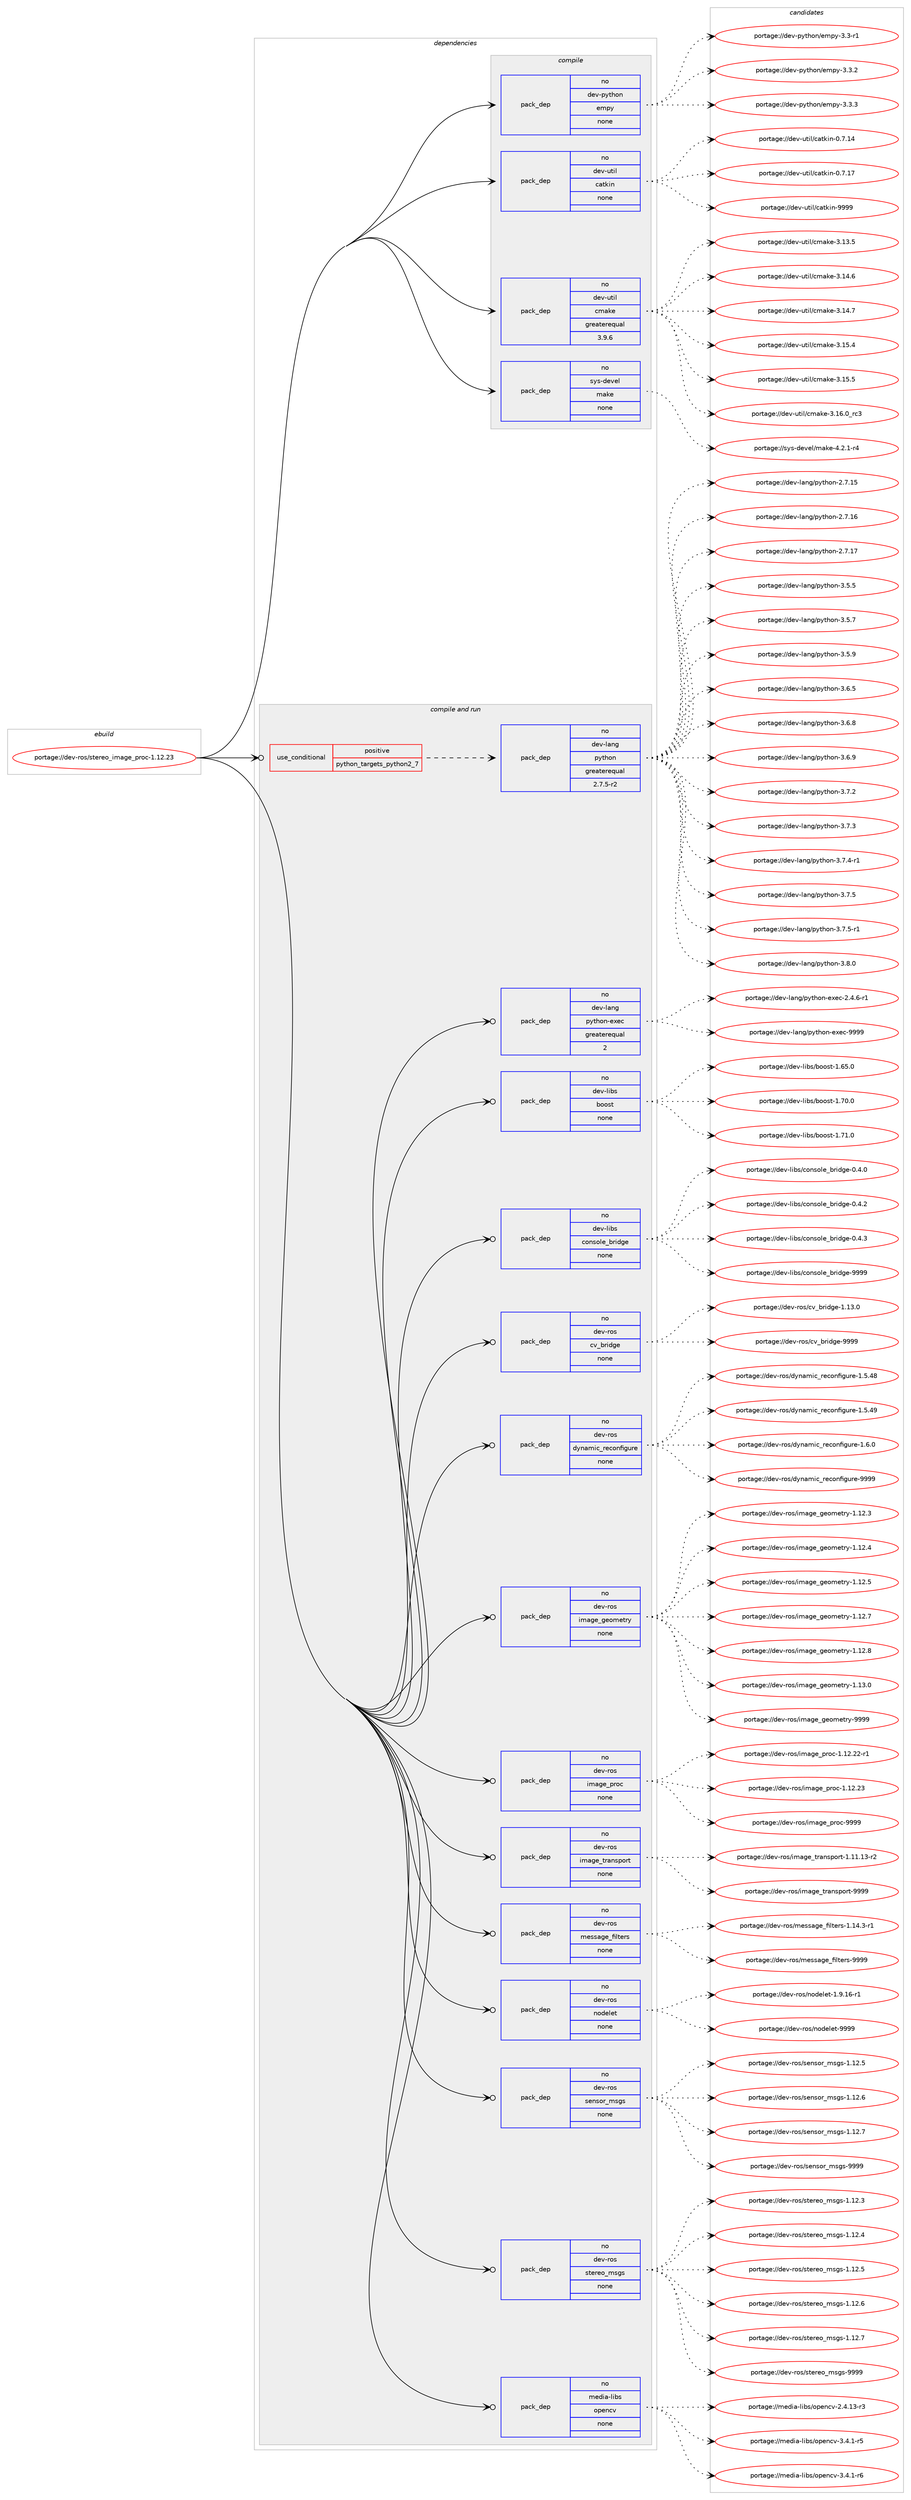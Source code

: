digraph prolog {

# *************
# Graph options
# *************

newrank=true;
concentrate=true;
compound=true;
graph [rankdir=LR,fontname=Helvetica,fontsize=10,ranksep=1.5];#, ranksep=2.5, nodesep=0.2];
edge  [arrowhead=vee];
node  [fontname=Helvetica,fontsize=10];

# **********
# The ebuild
# **********

subgraph cluster_leftcol {
color=gray;
rank=same;
label=<<i>ebuild</i>>;
id [label="portage://dev-ros/stereo_image_proc-1.12.23", color=red, width=4, href="../dev-ros/stereo_image_proc-1.12.23.svg"];
}

# ****************
# The dependencies
# ****************

subgraph cluster_midcol {
color=gray;
label=<<i>dependencies</i>>;
subgraph cluster_compile {
fillcolor="#eeeeee";
style=filled;
label=<<i>compile</i>>;
subgraph pack154412 {
dependency202673 [label=<<TABLE BORDER="0" CELLBORDER="1" CELLSPACING="0" CELLPADDING="4" WIDTH="220"><TR><TD ROWSPAN="6" CELLPADDING="30">pack_dep</TD></TR><TR><TD WIDTH="110">no</TD></TR><TR><TD>dev-python</TD></TR><TR><TD>empy</TD></TR><TR><TD>none</TD></TR><TR><TD></TD></TR></TABLE>>, shape=none, color=blue];
}
id:e -> dependency202673:w [weight=20,style="solid",arrowhead="vee"];
subgraph pack154413 {
dependency202674 [label=<<TABLE BORDER="0" CELLBORDER="1" CELLSPACING="0" CELLPADDING="4" WIDTH="220"><TR><TD ROWSPAN="6" CELLPADDING="30">pack_dep</TD></TR><TR><TD WIDTH="110">no</TD></TR><TR><TD>dev-util</TD></TR><TR><TD>catkin</TD></TR><TR><TD>none</TD></TR><TR><TD></TD></TR></TABLE>>, shape=none, color=blue];
}
id:e -> dependency202674:w [weight=20,style="solid",arrowhead="vee"];
subgraph pack154414 {
dependency202675 [label=<<TABLE BORDER="0" CELLBORDER="1" CELLSPACING="0" CELLPADDING="4" WIDTH="220"><TR><TD ROWSPAN="6" CELLPADDING="30">pack_dep</TD></TR><TR><TD WIDTH="110">no</TD></TR><TR><TD>dev-util</TD></TR><TR><TD>cmake</TD></TR><TR><TD>greaterequal</TD></TR><TR><TD>3.9.6</TD></TR></TABLE>>, shape=none, color=blue];
}
id:e -> dependency202675:w [weight=20,style="solid",arrowhead="vee"];
subgraph pack154415 {
dependency202676 [label=<<TABLE BORDER="0" CELLBORDER="1" CELLSPACING="0" CELLPADDING="4" WIDTH="220"><TR><TD ROWSPAN="6" CELLPADDING="30">pack_dep</TD></TR><TR><TD WIDTH="110">no</TD></TR><TR><TD>sys-devel</TD></TR><TR><TD>make</TD></TR><TR><TD>none</TD></TR><TR><TD></TD></TR></TABLE>>, shape=none, color=blue];
}
id:e -> dependency202676:w [weight=20,style="solid",arrowhead="vee"];
}
subgraph cluster_compileandrun {
fillcolor="#eeeeee";
style=filled;
label=<<i>compile and run</i>>;
subgraph cond44831 {
dependency202677 [label=<<TABLE BORDER="0" CELLBORDER="1" CELLSPACING="0" CELLPADDING="4"><TR><TD ROWSPAN="3" CELLPADDING="10">use_conditional</TD></TR><TR><TD>positive</TD></TR><TR><TD>python_targets_python2_7</TD></TR></TABLE>>, shape=none, color=red];
subgraph pack154416 {
dependency202678 [label=<<TABLE BORDER="0" CELLBORDER="1" CELLSPACING="0" CELLPADDING="4" WIDTH="220"><TR><TD ROWSPAN="6" CELLPADDING="30">pack_dep</TD></TR><TR><TD WIDTH="110">no</TD></TR><TR><TD>dev-lang</TD></TR><TR><TD>python</TD></TR><TR><TD>greaterequal</TD></TR><TR><TD>2.7.5-r2</TD></TR></TABLE>>, shape=none, color=blue];
}
dependency202677:e -> dependency202678:w [weight=20,style="dashed",arrowhead="vee"];
}
id:e -> dependency202677:w [weight=20,style="solid",arrowhead="odotvee"];
subgraph pack154417 {
dependency202679 [label=<<TABLE BORDER="0" CELLBORDER="1" CELLSPACING="0" CELLPADDING="4" WIDTH="220"><TR><TD ROWSPAN="6" CELLPADDING="30">pack_dep</TD></TR><TR><TD WIDTH="110">no</TD></TR><TR><TD>dev-lang</TD></TR><TR><TD>python-exec</TD></TR><TR><TD>greaterequal</TD></TR><TR><TD>2</TD></TR></TABLE>>, shape=none, color=blue];
}
id:e -> dependency202679:w [weight=20,style="solid",arrowhead="odotvee"];
subgraph pack154418 {
dependency202680 [label=<<TABLE BORDER="0" CELLBORDER="1" CELLSPACING="0" CELLPADDING="4" WIDTH="220"><TR><TD ROWSPAN="6" CELLPADDING="30">pack_dep</TD></TR><TR><TD WIDTH="110">no</TD></TR><TR><TD>dev-libs</TD></TR><TR><TD>boost</TD></TR><TR><TD>none</TD></TR><TR><TD></TD></TR></TABLE>>, shape=none, color=blue];
}
id:e -> dependency202680:w [weight=20,style="solid",arrowhead="odotvee"];
subgraph pack154419 {
dependency202681 [label=<<TABLE BORDER="0" CELLBORDER="1" CELLSPACING="0" CELLPADDING="4" WIDTH="220"><TR><TD ROWSPAN="6" CELLPADDING="30">pack_dep</TD></TR><TR><TD WIDTH="110">no</TD></TR><TR><TD>dev-libs</TD></TR><TR><TD>console_bridge</TD></TR><TR><TD>none</TD></TR><TR><TD></TD></TR></TABLE>>, shape=none, color=blue];
}
id:e -> dependency202681:w [weight=20,style="solid",arrowhead="odotvee"];
subgraph pack154420 {
dependency202682 [label=<<TABLE BORDER="0" CELLBORDER="1" CELLSPACING="0" CELLPADDING="4" WIDTH="220"><TR><TD ROWSPAN="6" CELLPADDING="30">pack_dep</TD></TR><TR><TD WIDTH="110">no</TD></TR><TR><TD>dev-ros</TD></TR><TR><TD>cv_bridge</TD></TR><TR><TD>none</TD></TR><TR><TD></TD></TR></TABLE>>, shape=none, color=blue];
}
id:e -> dependency202682:w [weight=20,style="solid",arrowhead="odotvee"];
subgraph pack154421 {
dependency202683 [label=<<TABLE BORDER="0" CELLBORDER="1" CELLSPACING="0" CELLPADDING="4" WIDTH="220"><TR><TD ROWSPAN="6" CELLPADDING="30">pack_dep</TD></TR><TR><TD WIDTH="110">no</TD></TR><TR><TD>dev-ros</TD></TR><TR><TD>dynamic_reconfigure</TD></TR><TR><TD>none</TD></TR><TR><TD></TD></TR></TABLE>>, shape=none, color=blue];
}
id:e -> dependency202683:w [weight=20,style="solid",arrowhead="odotvee"];
subgraph pack154422 {
dependency202684 [label=<<TABLE BORDER="0" CELLBORDER="1" CELLSPACING="0" CELLPADDING="4" WIDTH="220"><TR><TD ROWSPAN="6" CELLPADDING="30">pack_dep</TD></TR><TR><TD WIDTH="110">no</TD></TR><TR><TD>dev-ros</TD></TR><TR><TD>image_geometry</TD></TR><TR><TD>none</TD></TR><TR><TD></TD></TR></TABLE>>, shape=none, color=blue];
}
id:e -> dependency202684:w [weight=20,style="solid",arrowhead="odotvee"];
subgraph pack154423 {
dependency202685 [label=<<TABLE BORDER="0" CELLBORDER="1" CELLSPACING="0" CELLPADDING="4" WIDTH="220"><TR><TD ROWSPAN="6" CELLPADDING="30">pack_dep</TD></TR><TR><TD WIDTH="110">no</TD></TR><TR><TD>dev-ros</TD></TR><TR><TD>image_proc</TD></TR><TR><TD>none</TD></TR><TR><TD></TD></TR></TABLE>>, shape=none, color=blue];
}
id:e -> dependency202685:w [weight=20,style="solid",arrowhead="odotvee"];
subgraph pack154424 {
dependency202686 [label=<<TABLE BORDER="0" CELLBORDER="1" CELLSPACING="0" CELLPADDING="4" WIDTH="220"><TR><TD ROWSPAN="6" CELLPADDING="30">pack_dep</TD></TR><TR><TD WIDTH="110">no</TD></TR><TR><TD>dev-ros</TD></TR><TR><TD>image_transport</TD></TR><TR><TD>none</TD></TR><TR><TD></TD></TR></TABLE>>, shape=none, color=blue];
}
id:e -> dependency202686:w [weight=20,style="solid",arrowhead="odotvee"];
subgraph pack154425 {
dependency202687 [label=<<TABLE BORDER="0" CELLBORDER="1" CELLSPACING="0" CELLPADDING="4" WIDTH="220"><TR><TD ROWSPAN="6" CELLPADDING="30">pack_dep</TD></TR><TR><TD WIDTH="110">no</TD></TR><TR><TD>dev-ros</TD></TR><TR><TD>message_filters</TD></TR><TR><TD>none</TD></TR><TR><TD></TD></TR></TABLE>>, shape=none, color=blue];
}
id:e -> dependency202687:w [weight=20,style="solid",arrowhead="odotvee"];
subgraph pack154426 {
dependency202688 [label=<<TABLE BORDER="0" CELLBORDER="1" CELLSPACING="0" CELLPADDING="4" WIDTH="220"><TR><TD ROWSPAN="6" CELLPADDING="30">pack_dep</TD></TR><TR><TD WIDTH="110">no</TD></TR><TR><TD>dev-ros</TD></TR><TR><TD>nodelet</TD></TR><TR><TD>none</TD></TR><TR><TD></TD></TR></TABLE>>, shape=none, color=blue];
}
id:e -> dependency202688:w [weight=20,style="solid",arrowhead="odotvee"];
subgraph pack154427 {
dependency202689 [label=<<TABLE BORDER="0" CELLBORDER="1" CELLSPACING="0" CELLPADDING="4" WIDTH="220"><TR><TD ROWSPAN="6" CELLPADDING="30">pack_dep</TD></TR><TR><TD WIDTH="110">no</TD></TR><TR><TD>dev-ros</TD></TR><TR><TD>sensor_msgs</TD></TR><TR><TD>none</TD></TR><TR><TD></TD></TR></TABLE>>, shape=none, color=blue];
}
id:e -> dependency202689:w [weight=20,style="solid",arrowhead="odotvee"];
subgraph pack154428 {
dependency202690 [label=<<TABLE BORDER="0" CELLBORDER="1" CELLSPACING="0" CELLPADDING="4" WIDTH="220"><TR><TD ROWSPAN="6" CELLPADDING="30">pack_dep</TD></TR><TR><TD WIDTH="110">no</TD></TR><TR><TD>dev-ros</TD></TR><TR><TD>stereo_msgs</TD></TR><TR><TD>none</TD></TR><TR><TD></TD></TR></TABLE>>, shape=none, color=blue];
}
id:e -> dependency202690:w [weight=20,style="solid",arrowhead="odotvee"];
subgraph pack154429 {
dependency202691 [label=<<TABLE BORDER="0" CELLBORDER="1" CELLSPACING="0" CELLPADDING="4" WIDTH="220"><TR><TD ROWSPAN="6" CELLPADDING="30">pack_dep</TD></TR><TR><TD WIDTH="110">no</TD></TR><TR><TD>media-libs</TD></TR><TR><TD>opencv</TD></TR><TR><TD>none</TD></TR><TR><TD></TD></TR></TABLE>>, shape=none, color=blue];
}
id:e -> dependency202691:w [weight=20,style="solid",arrowhead="odotvee"];
}
subgraph cluster_run {
fillcolor="#eeeeee";
style=filled;
label=<<i>run</i>>;
}
}

# **************
# The candidates
# **************

subgraph cluster_choices {
rank=same;
color=gray;
label=<<i>candidates</i>>;

subgraph choice154412 {
color=black;
nodesep=1;
choiceportage1001011184511212111610411111047101109112121455146514511449 [label="portage://dev-python/empy-3.3-r1", color=red, width=4,href="../dev-python/empy-3.3-r1.svg"];
choiceportage1001011184511212111610411111047101109112121455146514650 [label="portage://dev-python/empy-3.3.2", color=red, width=4,href="../dev-python/empy-3.3.2.svg"];
choiceportage1001011184511212111610411111047101109112121455146514651 [label="portage://dev-python/empy-3.3.3", color=red, width=4,href="../dev-python/empy-3.3.3.svg"];
dependency202673:e -> choiceportage1001011184511212111610411111047101109112121455146514511449:w [style=dotted,weight="100"];
dependency202673:e -> choiceportage1001011184511212111610411111047101109112121455146514650:w [style=dotted,weight="100"];
dependency202673:e -> choiceportage1001011184511212111610411111047101109112121455146514651:w [style=dotted,weight="100"];
}
subgraph choice154413 {
color=black;
nodesep=1;
choiceportage1001011184511711610510847999711610710511045484655464952 [label="portage://dev-util/catkin-0.7.14", color=red, width=4,href="../dev-util/catkin-0.7.14.svg"];
choiceportage1001011184511711610510847999711610710511045484655464955 [label="portage://dev-util/catkin-0.7.17", color=red, width=4,href="../dev-util/catkin-0.7.17.svg"];
choiceportage100101118451171161051084799971161071051104557575757 [label="portage://dev-util/catkin-9999", color=red, width=4,href="../dev-util/catkin-9999.svg"];
dependency202674:e -> choiceportage1001011184511711610510847999711610710511045484655464952:w [style=dotted,weight="100"];
dependency202674:e -> choiceportage1001011184511711610510847999711610710511045484655464955:w [style=dotted,weight="100"];
dependency202674:e -> choiceportage100101118451171161051084799971161071051104557575757:w [style=dotted,weight="100"];
}
subgraph choice154414 {
color=black;
nodesep=1;
choiceportage1001011184511711610510847991099710710145514649514653 [label="portage://dev-util/cmake-3.13.5", color=red, width=4,href="../dev-util/cmake-3.13.5.svg"];
choiceportage1001011184511711610510847991099710710145514649524654 [label="portage://dev-util/cmake-3.14.6", color=red, width=4,href="../dev-util/cmake-3.14.6.svg"];
choiceportage1001011184511711610510847991099710710145514649524655 [label="portage://dev-util/cmake-3.14.7", color=red, width=4,href="../dev-util/cmake-3.14.7.svg"];
choiceportage1001011184511711610510847991099710710145514649534652 [label="portage://dev-util/cmake-3.15.4", color=red, width=4,href="../dev-util/cmake-3.15.4.svg"];
choiceportage1001011184511711610510847991099710710145514649534653 [label="portage://dev-util/cmake-3.15.5", color=red, width=4,href="../dev-util/cmake-3.15.5.svg"];
choiceportage1001011184511711610510847991099710710145514649544648951149951 [label="portage://dev-util/cmake-3.16.0_rc3", color=red, width=4,href="../dev-util/cmake-3.16.0_rc3.svg"];
dependency202675:e -> choiceportage1001011184511711610510847991099710710145514649514653:w [style=dotted,weight="100"];
dependency202675:e -> choiceportage1001011184511711610510847991099710710145514649524654:w [style=dotted,weight="100"];
dependency202675:e -> choiceportage1001011184511711610510847991099710710145514649524655:w [style=dotted,weight="100"];
dependency202675:e -> choiceportage1001011184511711610510847991099710710145514649534652:w [style=dotted,weight="100"];
dependency202675:e -> choiceportage1001011184511711610510847991099710710145514649534653:w [style=dotted,weight="100"];
dependency202675:e -> choiceportage1001011184511711610510847991099710710145514649544648951149951:w [style=dotted,weight="100"];
}
subgraph choice154415 {
color=black;
nodesep=1;
choiceportage1151211154510010111810110847109971071014552465046494511452 [label="portage://sys-devel/make-4.2.1-r4", color=red, width=4,href="../sys-devel/make-4.2.1-r4.svg"];
dependency202676:e -> choiceportage1151211154510010111810110847109971071014552465046494511452:w [style=dotted,weight="100"];
}
subgraph choice154416 {
color=black;
nodesep=1;
choiceportage10010111845108971101034711212111610411111045504655464953 [label="portage://dev-lang/python-2.7.15", color=red, width=4,href="../dev-lang/python-2.7.15.svg"];
choiceportage10010111845108971101034711212111610411111045504655464954 [label="portage://dev-lang/python-2.7.16", color=red, width=4,href="../dev-lang/python-2.7.16.svg"];
choiceportage10010111845108971101034711212111610411111045504655464955 [label="portage://dev-lang/python-2.7.17", color=red, width=4,href="../dev-lang/python-2.7.17.svg"];
choiceportage100101118451089711010347112121116104111110455146534653 [label="portage://dev-lang/python-3.5.5", color=red, width=4,href="../dev-lang/python-3.5.5.svg"];
choiceportage100101118451089711010347112121116104111110455146534655 [label="portage://dev-lang/python-3.5.7", color=red, width=4,href="../dev-lang/python-3.5.7.svg"];
choiceportage100101118451089711010347112121116104111110455146534657 [label="portage://dev-lang/python-3.5.9", color=red, width=4,href="../dev-lang/python-3.5.9.svg"];
choiceportage100101118451089711010347112121116104111110455146544653 [label="portage://dev-lang/python-3.6.5", color=red, width=4,href="../dev-lang/python-3.6.5.svg"];
choiceportage100101118451089711010347112121116104111110455146544656 [label="portage://dev-lang/python-3.6.8", color=red, width=4,href="../dev-lang/python-3.6.8.svg"];
choiceportage100101118451089711010347112121116104111110455146544657 [label="portage://dev-lang/python-3.6.9", color=red, width=4,href="../dev-lang/python-3.6.9.svg"];
choiceportage100101118451089711010347112121116104111110455146554650 [label="portage://dev-lang/python-3.7.2", color=red, width=4,href="../dev-lang/python-3.7.2.svg"];
choiceportage100101118451089711010347112121116104111110455146554651 [label="portage://dev-lang/python-3.7.3", color=red, width=4,href="../dev-lang/python-3.7.3.svg"];
choiceportage1001011184510897110103471121211161041111104551465546524511449 [label="portage://dev-lang/python-3.7.4-r1", color=red, width=4,href="../dev-lang/python-3.7.4-r1.svg"];
choiceportage100101118451089711010347112121116104111110455146554653 [label="portage://dev-lang/python-3.7.5", color=red, width=4,href="../dev-lang/python-3.7.5.svg"];
choiceportage1001011184510897110103471121211161041111104551465546534511449 [label="portage://dev-lang/python-3.7.5-r1", color=red, width=4,href="../dev-lang/python-3.7.5-r1.svg"];
choiceportage100101118451089711010347112121116104111110455146564648 [label="portage://dev-lang/python-3.8.0", color=red, width=4,href="../dev-lang/python-3.8.0.svg"];
dependency202678:e -> choiceportage10010111845108971101034711212111610411111045504655464953:w [style=dotted,weight="100"];
dependency202678:e -> choiceportage10010111845108971101034711212111610411111045504655464954:w [style=dotted,weight="100"];
dependency202678:e -> choiceportage10010111845108971101034711212111610411111045504655464955:w [style=dotted,weight="100"];
dependency202678:e -> choiceportage100101118451089711010347112121116104111110455146534653:w [style=dotted,weight="100"];
dependency202678:e -> choiceportage100101118451089711010347112121116104111110455146534655:w [style=dotted,weight="100"];
dependency202678:e -> choiceportage100101118451089711010347112121116104111110455146534657:w [style=dotted,weight="100"];
dependency202678:e -> choiceportage100101118451089711010347112121116104111110455146544653:w [style=dotted,weight="100"];
dependency202678:e -> choiceportage100101118451089711010347112121116104111110455146544656:w [style=dotted,weight="100"];
dependency202678:e -> choiceportage100101118451089711010347112121116104111110455146544657:w [style=dotted,weight="100"];
dependency202678:e -> choiceportage100101118451089711010347112121116104111110455146554650:w [style=dotted,weight="100"];
dependency202678:e -> choiceportage100101118451089711010347112121116104111110455146554651:w [style=dotted,weight="100"];
dependency202678:e -> choiceportage1001011184510897110103471121211161041111104551465546524511449:w [style=dotted,weight="100"];
dependency202678:e -> choiceportage100101118451089711010347112121116104111110455146554653:w [style=dotted,weight="100"];
dependency202678:e -> choiceportage1001011184510897110103471121211161041111104551465546534511449:w [style=dotted,weight="100"];
dependency202678:e -> choiceportage100101118451089711010347112121116104111110455146564648:w [style=dotted,weight="100"];
}
subgraph choice154417 {
color=black;
nodesep=1;
choiceportage10010111845108971101034711212111610411111045101120101994550465246544511449 [label="portage://dev-lang/python-exec-2.4.6-r1", color=red, width=4,href="../dev-lang/python-exec-2.4.6-r1.svg"];
choiceportage10010111845108971101034711212111610411111045101120101994557575757 [label="portage://dev-lang/python-exec-9999", color=red, width=4,href="../dev-lang/python-exec-9999.svg"];
dependency202679:e -> choiceportage10010111845108971101034711212111610411111045101120101994550465246544511449:w [style=dotted,weight="100"];
dependency202679:e -> choiceportage10010111845108971101034711212111610411111045101120101994557575757:w [style=dotted,weight="100"];
}
subgraph choice154418 {
color=black;
nodesep=1;
choiceportage1001011184510810598115479811111111511645494654534648 [label="portage://dev-libs/boost-1.65.0", color=red, width=4,href="../dev-libs/boost-1.65.0.svg"];
choiceportage1001011184510810598115479811111111511645494655484648 [label="portage://dev-libs/boost-1.70.0", color=red, width=4,href="../dev-libs/boost-1.70.0.svg"];
choiceportage1001011184510810598115479811111111511645494655494648 [label="portage://dev-libs/boost-1.71.0", color=red, width=4,href="../dev-libs/boost-1.71.0.svg"];
dependency202680:e -> choiceportage1001011184510810598115479811111111511645494654534648:w [style=dotted,weight="100"];
dependency202680:e -> choiceportage1001011184510810598115479811111111511645494655484648:w [style=dotted,weight="100"];
dependency202680:e -> choiceportage1001011184510810598115479811111111511645494655494648:w [style=dotted,weight="100"];
}
subgraph choice154419 {
color=black;
nodesep=1;
choiceportage100101118451081059811547991111101151111081019598114105100103101454846524648 [label="portage://dev-libs/console_bridge-0.4.0", color=red, width=4,href="../dev-libs/console_bridge-0.4.0.svg"];
choiceportage100101118451081059811547991111101151111081019598114105100103101454846524650 [label="portage://dev-libs/console_bridge-0.4.2", color=red, width=4,href="../dev-libs/console_bridge-0.4.2.svg"];
choiceportage100101118451081059811547991111101151111081019598114105100103101454846524651 [label="portage://dev-libs/console_bridge-0.4.3", color=red, width=4,href="../dev-libs/console_bridge-0.4.3.svg"];
choiceportage1001011184510810598115479911111011511110810195981141051001031014557575757 [label="portage://dev-libs/console_bridge-9999", color=red, width=4,href="../dev-libs/console_bridge-9999.svg"];
dependency202681:e -> choiceportage100101118451081059811547991111101151111081019598114105100103101454846524648:w [style=dotted,weight="100"];
dependency202681:e -> choiceportage100101118451081059811547991111101151111081019598114105100103101454846524650:w [style=dotted,weight="100"];
dependency202681:e -> choiceportage100101118451081059811547991111101151111081019598114105100103101454846524651:w [style=dotted,weight="100"];
dependency202681:e -> choiceportage1001011184510810598115479911111011511110810195981141051001031014557575757:w [style=dotted,weight="100"];
}
subgraph choice154420 {
color=black;
nodesep=1;
choiceportage100101118451141111154799118959811410510010310145494649514648 [label="portage://dev-ros/cv_bridge-1.13.0", color=red, width=4,href="../dev-ros/cv_bridge-1.13.0.svg"];
choiceportage10010111845114111115479911895981141051001031014557575757 [label="portage://dev-ros/cv_bridge-9999", color=red, width=4,href="../dev-ros/cv_bridge-9999.svg"];
dependency202682:e -> choiceportage100101118451141111154799118959811410510010310145494649514648:w [style=dotted,weight="100"];
dependency202682:e -> choiceportage10010111845114111115479911895981141051001031014557575757:w [style=dotted,weight="100"];
}
subgraph choice154421 {
color=black;
nodesep=1;
choiceportage10010111845114111115471001211109710910599951141019911111010210510311711410145494653465256 [label="portage://dev-ros/dynamic_reconfigure-1.5.48", color=red, width=4,href="../dev-ros/dynamic_reconfigure-1.5.48.svg"];
choiceportage10010111845114111115471001211109710910599951141019911111010210510311711410145494653465257 [label="portage://dev-ros/dynamic_reconfigure-1.5.49", color=red, width=4,href="../dev-ros/dynamic_reconfigure-1.5.49.svg"];
choiceportage100101118451141111154710012111097109105999511410199111110102105103117114101454946544648 [label="portage://dev-ros/dynamic_reconfigure-1.6.0", color=red, width=4,href="../dev-ros/dynamic_reconfigure-1.6.0.svg"];
choiceportage1001011184511411111547100121110971091059995114101991111101021051031171141014557575757 [label="portage://dev-ros/dynamic_reconfigure-9999", color=red, width=4,href="../dev-ros/dynamic_reconfigure-9999.svg"];
dependency202683:e -> choiceportage10010111845114111115471001211109710910599951141019911111010210510311711410145494653465256:w [style=dotted,weight="100"];
dependency202683:e -> choiceportage10010111845114111115471001211109710910599951141019911111010210510311711410145494653465257:w [style=dotted,weight="100"];
dependency202683:e -> choiceportage100101118451141111154710012111097109105999511410199111110102105103117114101454946544648:w [style=dotted,weight="100"];
dependency202683:e -> choiceportage1001011184511411111547100121110971091059995114101991111101021051031171141014557575757:w [style=dotted,weight="100"];
}
subgraph choice154422 {
color=black;
nodesep=1;
choiceportage1001011184511411111547105109971031019510310111110910111611412145494649504651 [label="portage://dev-ros/image_geometry-1.12.3", color=red, width=4,href="../dev-ros/image_geometry-1.12.3.svg"];
choiceportage1001011184511411111547105109971031019510310111110910111611412145494649504652 [label="portage://dev-ros/image_geometry-1.12.4", color=red, width=4,href="../dev-ros/image_geometry-1.12.4.svg"];
choiceportage1001011184511411111547105109971031019510310111110910111611412145494649504653 [label="portage://dev-ros/image_geometry-1.12.5", color=red, width=4,href="../dev-ros/image_geometry-1.12.5.svg"];
choiceportage1001011184511411111547105109971031019510310111110910111611412145494649504655 [label="portage://dev-ros/image_geometry-1.12.7", color=red, width=4,href="../dev-ros/image_geometry-1.12.7.svg"];
choiceportage1001011184511411111547105109971031019510310111110910111611412145494649504656 [label="portage://dev-ros/image_geometry-1.12.8", color=red, width=4,href="../dev-ros/image_geometry-1.12.8.svg"];
choiceportage1001011184511411111547105109971031019510310111110910111611412145494649514648 [label="portage://dev-ros/image_geometry-1.13.0", color=red, width=4,href="../dev-ros/image_geometry-1.13.0.svg"];
choiceportage100101118451141111154710510997103101951031011111091011161141214557575757 [label="portage://dev-ros/image_geometry-9999", color=red, width=4,href="../dev-ros/image_geometry-9999.svg"];
dependency202684:e -> choiceportage1001011184511411111547105109971031019510310111110910111611412145494649504651:w [style=dotted,weight="100"];
dependency202684:e -> choiceportage1001011184511411111547105109971031019510310111110910111611412145494649504652:w [style=dotted,weight="100"];
dependency202684:e -> choiceportage1001011184511411111547105109971031019510310111110910111611412145494649504653:w [style=dotted,weight="100"];
dependency202684:e -> choiceportage1001011184511411111547105109971031019510310111110910111611412145494649504655:w [style=dotted,weight="100"];
dependency202684:e -> choiceportage1001011184511411111547105109971031019510310111110910111611412145494649504656:w [style=dotted,weight="100"];
dependency202684:e -> choiceportage1001011184511411111547105109971031019510310111110910111611412145494649514648:w [style=dotted,weight="100"];
dependency202684:e -> choiceportage100101118451141111154710510997103101951031011111091011161141214557575757:w [style=dotted,weight="100"];
}
subgraph choice154423 {
color=black;
nodesep=1;
choiceportage100101118451141111154710510997103101951121141119945494649504650504511449 [label="portage://dev-ros/image_proc-1.12.22-r1", color=red, width=4,href="../dev-ros/image_proc-1.12.22-r1.svg"];
choiceportage10010111845114111115471051099710310195112114111994549464950465051 [label="portage://dev-ros/image_proc-1.12.23", color=red, width=4,href="../dev-ros/image_proc-1.12.23.svg"];
choiceportage10010111845114111115471051099710310195112114111994557575757 [label="portage://dev-ros/image_proc-9999", color=red, width=4,href="../dev-ros/image_proc-9999.svg"];
dependency202685:e -> choiceportage100101118451141111154710510997103101951121141119945494649504650504511449:w [style=dotted,weight="100"];
dependency202685:e -> choiceportage10010111845114111115471051099710310195112114111994549464950465051:w [style=dotted,weight="100"];
dependency202685:e -> choiceportage10010111845114111115471051099710310195112114111994557575757:w [style=dotted,weight="100"];
}
subgraph choice154424 {
color=black;
nodesep=1;
choiceportage100101118451141111154710510997103101951161149711011511211111411645494649494649514511450 [label="portage://dev-ros/image_transport-1.11.13-r2", color=red, width=4,href="../dev-ros/image_transport-1.11.13-r2.svg"];
choiceportage10010111845114111115471051099710310195116114971101151121111141164557575757 [label="portage://dev-ros/image_transport-9999", color=red, width=4,href="../dev-ros/image_transport-9999.svg"];
dependency202686:e -> choiceportage100101118451141111154710510997103101951161149711011511211111411645494649494649514511450:w [style=dotted,weight="100"];
dependency202686:e -> choiceportage10010111845114111115471051099710310195116114971101151121111141164557575757:w [style=dotted,weight="100"];
}
subgraph choice154425 {
color=black;
nodesep=1;
choiceportage10010111845114111115471091011151159710310195102105108116101114115454946495246514511449 [label="portage://dev-ros/message_filters-1.14.3-r1", color=red, width=4,href="../dev-ros/message_filters-1.14.3-r1.svg"];
choiceportage100101118451141111154710910111511597103101951021051081161011141154557575757 [label="portage://dev-ros/message_filters-9999", color=red, width=4,href="../dev-ros/message_filters-9999.svg"];
dependency202687:e -> choiceportage10010111845114111115471091011151159710310195102105108116101114115454946495246514511449:w [style=dotted,weight="100"];
dependency202687:e -> choiceportage100101118451141111154710910111511597103101951021051081161011141154557575757:w [style=dotted,weight="100"];
}
subgraph choice154426 {
color=black;
nodesep=1;
choiceportage1001011184511411111547110111100101108101116454946574649544511449 [label="portage://dev-ros/nodelet-1.9.16-r1", color=red, width=4,href="../dev-ros/nodelet-1.9.16-r1.svg"];
choiceportage10010111845114111115471101111001011081011164557575757 [label="portage://dev-ros/nodelet-9999", color=red, width=4,href="../dev-ros/nodelet-9999.svg"];
dependency202688:e -> choiceportage1001011184511411111547110111100101108101116454946574649544511449:w [style=dotted,weight="100"];
dependency202688:e -> choiceportage10010111845114111115471101111001011081011164557575757:w [style=dotted,weight="100"];
}
subgraph choice154427 {
color=black;
nodesep=1;
choiceportage10010111845114111115471151011101151111149510911510311545494649504653 [label="portage://dev-ros/sensor_msgs-1.12.5", color=red, width=4,href="../dev-ros/sensor_msgs-1.12.5.svg"];
choiceportage10010111845114111115471151011101151111149510911510311545494649504654 [label="portage://dev-ros/sensor_msgs-1.12.6", color=red, width=4,href="../dev-ros/sensor_msgs-1.12.6.svg"];
choiceportage10010111845114111115471151011101151111149510911510311545494649504655 [label="portage://dev-ros/sensor_msgs-1.12.7", color=red, width=4,href="../dev-ros/sensor_msgs-1.12.7.svg"];
choiceportage1001011184511411111547115101110115111114951091151031154557575757 [label="portage://dev-ros/sensor_msgs-9999", color=red, width=4,href="../dev-ros/sensor_msgs-9999.svg"];
dependency202689:e -> choiceportage10010111845114111115471151011101151111149510911510311545494649504653:w [style=dotted,weight="100"];
dependency202689:e -> choiceportage10010111845114111115471151011101151111149510911510311545494649504654:w [style=dotted,weight="100"];
dependency202689:e -> choiceportage10010111845114111115471151011101151111149510911510311545494649504655:w [style=dotted,weight="100"];
dependency202689:e -> choiceportage1001011184511411111547115101110115111114951091151031154557575757:w [style=dotted,weight="100"];
}
subgraph choice154428 {
color=black;
nodesep=1;
choiceportage10010111845114111115471151161011141011119510911510311545494649504651 [label="portage://dev-ros/stereo_msgs-1.12.3", color=red, width=4,href="../dev-ros/stereo_msgs-1.12.3.svg"];
choiceportage10010111845114111115471151161011141011119510911510311545494649504652 [label="portage://dev-ros/stereo_msgs-1.12.4", color=red, width=4,href="../dev-ros/stereo_msgs-1.12.4.svg"];
choiceportage10010111845114111115471151161011141011119510911510311545494649504653 [label="portage://dev-ros/stereo_msgs-1.12.5", color=red, width=4,href="../dev-ros/stereo_msgs-1.12.5.svg"];
choiceportage10010111845114111115471151161011141011119510911510311545494649504654 [label="portage://dev-ros/stereo_msgs-1.12.6", color=red, width=4,href="../dev-ros/stereo_msgs-1.12.6.svg"];
choiceportage10010111845114111115471151161011141011119510911510311545494649504655 [label="portage://dev-ros/stereo_msgs-1.12.7", color=red, width=4,href="../dev-ros/stereo_msgs-1.12.7.svg"];
choiceportage1001011184511411111547115116101114101111951091151031154557575757 [label="portage://dev-ros/stereo_msgs-9999", color=red, width=4,href="../dev-ros/stereo_msgs-9999.svg"];
dependency202690:e -> choiceportage10010111845114111115471151161011141011119510911510311545494649504651:w [style=dotted,weight="100"];
dependency202690:e -> choiceportage10010111845114111115471151161011141011119510911510311545494649504652:w [style=dotted,weight="100"];
dependency202690:e -> choiceportage10010111845114111115471151161011141011119510911510311545494649504653:w [style=dotted,weight="100"];
dependency202690:e -> choiceportage10010111845114111115471151161011141011119510911510311545494649504654:w [style=dotted,weight="100"];
dependency202690:e -> choiceportage10010111845114111115471151161011141011119510911510311545494649504655:w [style=dotted,weight="100"];
dependency202690:e -> choiceportage1001011184511411111547115116101114101111951091151031154557575757:w [style=dotted,weight="100"];
}
subgraph choice154429 {
color=black;
nodesep=1;
choiceportage1091011001059745108105981154711111210111099118455046524649514511451 [label="portage://media-libs/opencv-2.4.13-r3", color=red, width=4,href="../media-libs/opencv-2.4.13-r3.svg"];
choiceportage10910110010597451081059811547111112101110991184551465246494511453 [label="portage://media-libs/opencv-3.4.1-r5", color=red, width=4,href="../media-libs/opencv-3.4.1-r5.svg"];
choiceportage10910110010597451081059811547111112101110991184551465246494511454 [label="portage://media-libs/opencv-3.4.1-r6", color=red, width=4,href="../media-libs/opencv-3.4.1-r6.svg"];
dependency202691:e -> choiceportage1091011001059745108105981154711111210111099118455046524649514511451:w [style=dotted,weight="100"];
dependency202691:e -> choiceportage10910110010597451081059811547111112101110991184551465246494511453:w [style=dotted,weight="100"];
dependency202691:e -> choiceportage10910110010597451081059811547111112101110991184551465246494511454:w [style=dotted,weight="100"];
}
}

}
